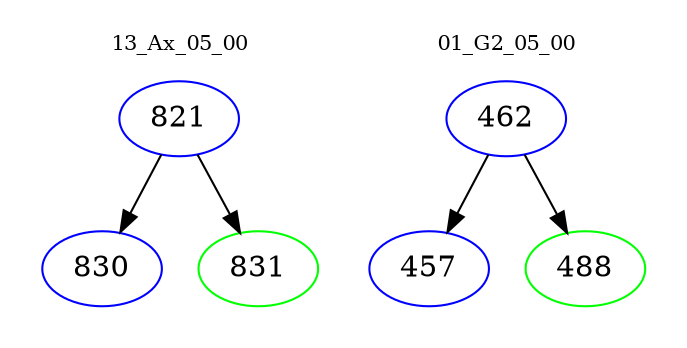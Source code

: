 digraph{
subgraph cluster_0 {
color = white
label = "13_Ax_05_00";
fontsize=10;
T0_821 [label="821", color="blue"]
T0_821 -> T0_830 [color="black"]
T0_830 [label="830", color="blue"]
T0_821 -> T0_831 [color="black"]
T0_831 [label="831", color="green"]
}
subgraph cluster_1 {
color = white
label = "01_G2_05_00";
fontsize=10;
T1_462 [label="462", color="blue"]
T1_462 -> T1_457 [color="black"]
T1_457 [label="457", color="blue"]
T1_462 -> T1_488 [color="black"]
T1_488 [label="488", color="green"]
}
}
